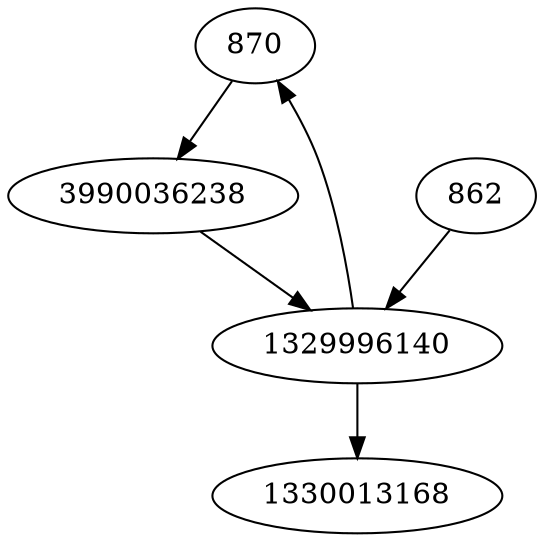 strict digraph  {
870;
1329996140;
3990036238;
1330013168;
862;
870 -> 3990036238;
1329996140 -> 870;
1329996140 -> 1330013168;
3990036238 -> 1329996140;
862 -> 1329996140;
}
